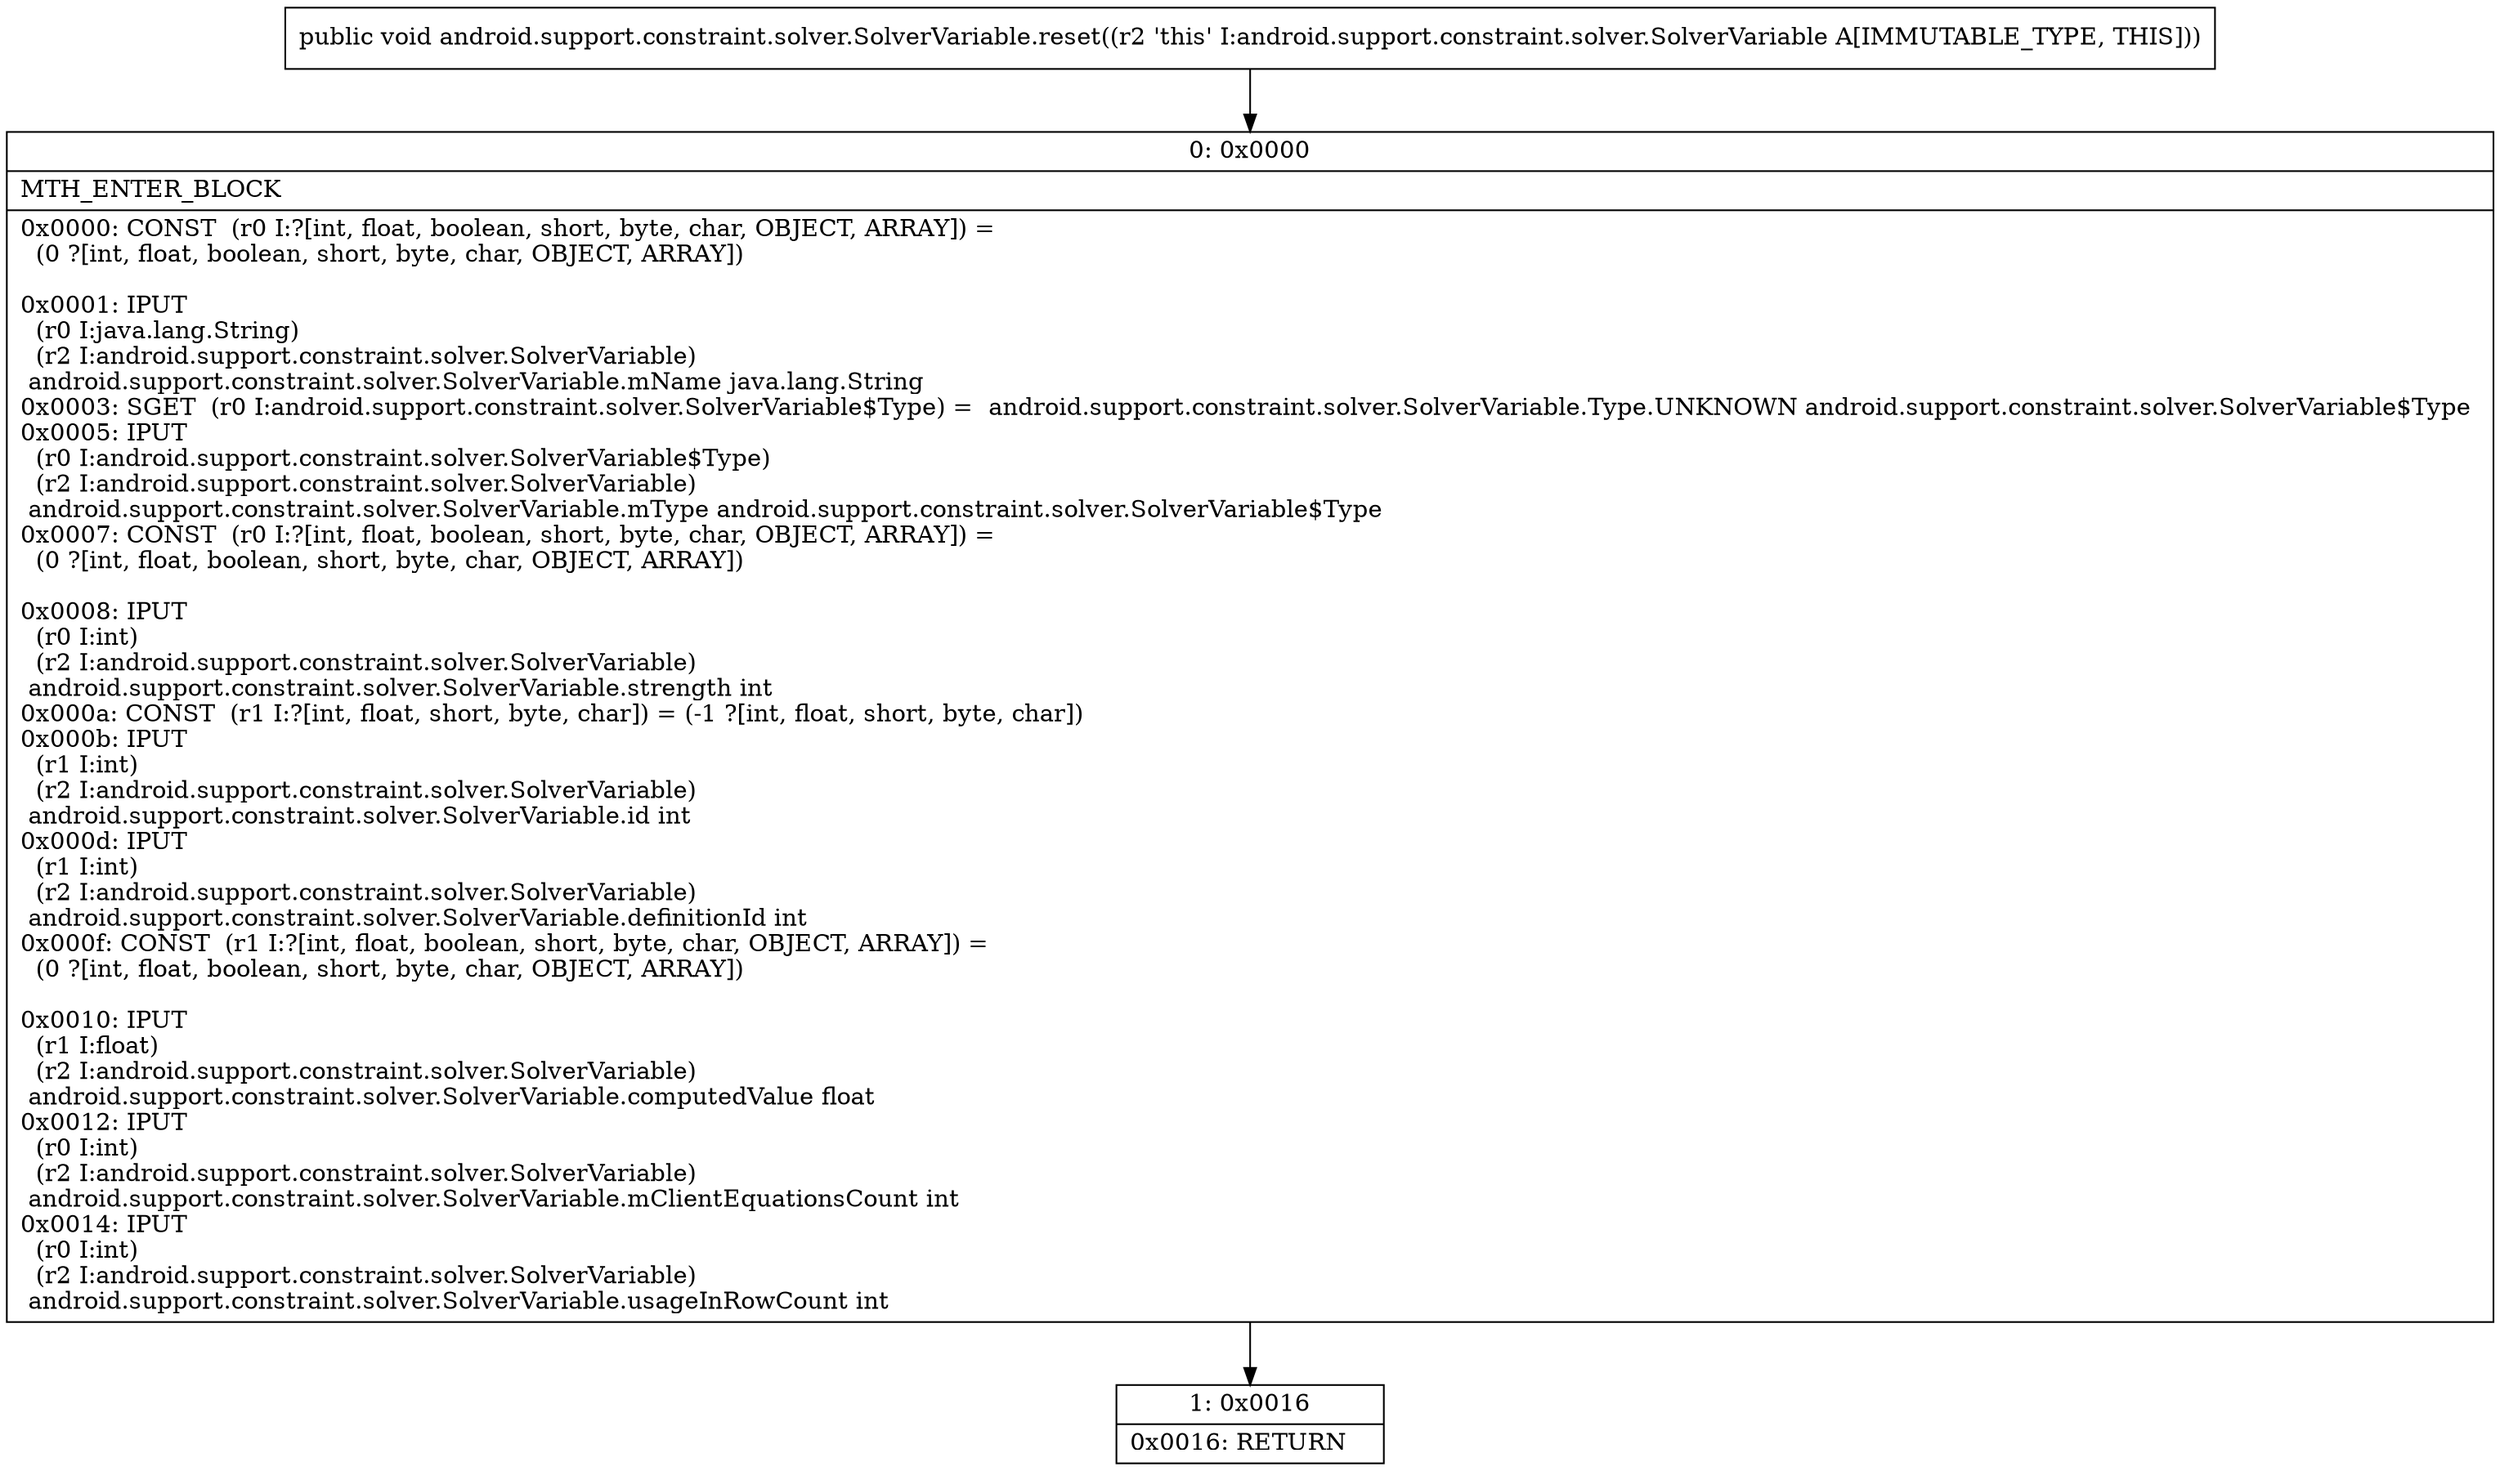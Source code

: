 digraph "CFG forandroid.support.constraint.solver.SolverVariable.reset()V" {
Node_0 [shape=record,label="{0\:\ 0x0000|MTH_ENTER_BLOCK\l|0x0000: CONST  (r0 I:?[int, float, boolean, short, byte, char, OBJECT, ARRAY]) = \l  (0 ?[int, float, boolean, short, byte, char, OBJECT, ARRAY])\l \l0x0001: IPUT  \l  (r0 I:java.lang.String)\l  (r2 I:android.support.constraint.solver.SolverVariable)\l android.support.constraint.solver.SolverVariable.mName java.lang.String \l0x0003: SGET  (r0 I:android.support.constraint.solver.SolverVariable$Type) =  android.support.constraint.solver.SolverVariable.Type.UNKNOWN android.support.constraint.solver.SolverVariable$Type \l0x0005: IPUT  \l  (r0 I:android.support.constraint.solver.SolverVariable$Type)\l  (r2 I:android.support.constraint.solver.SolverVariable)\l android.support.constraint.solver.SolverVariable.mType android.support.constraint.solver.SolverVariable$Type \l0x0007: CONST  (r0 I:?[int, float, boolean, short, byte, char, OBJECT, ARRAY]) = \l  (0 ?[int, float, boolean, short, byte, char, OBJECT, ARRAY])\l \l0x0008: IPUT  \l  (r0 I:int)\l  (r2 I:android.support.constraint.solver.SolverVariable)\l android.support.constraint.solver.SolverVariable.strength int \l0x000a: CONST  (r1 I:?[int, float, short, byte, char]) = (\-1 ?[int, float, short, byte, char]) \l0x000b: IPUT  \l  (r1 I:int)\l  (r2 I:android.support.constraint.solver.SolverVariable)\l android.support.constraint.solver.SolverVariable.id int \l0x000d: IPUT  \l  (r1 I:int)\l  (r2 I:android.support.constraint.solver.SolverVariable)\l android.support.constraint.solver.SolverVariable.definitionId int \l0x000f: CONST  (r1 I:?[int, float, boolean, short, byte, char, OBJECT, ARRAY]) = \l  (0 ?[int, float, boolean, short, byte, char, OBJECT, ARRAY])\l \l0x0010: IPUT  \l  (r1 I:float)\l  (r2 I:android.support.constraint.solver.SolverVariable)\l android.support.constraint.solver.SolverVariable.computedValue float \l0x0012: IPUT  \l  (r0 I:int)\l  (r2 I:android.support.constraint.solver.SolverVariable)\l android.support.constraint.solver.SolverVariable.mClientEquationsCount int \l0x0014: IPUT  \l  (r0 I:int)\l  (r2 I:android.support.constraint.solver.SolverVariable)\l android.support.constraint.solver.SolverVariable.usageInRowCount int \l}"];
Node_1 [shape=record,label="{1\:\ 0x0016|0x0016: RETURN   \l}"];
MethodNode[shape=record,label="{public void android.support.constraint.solver.SolverVariable.reset((r2 'this' I:android.support.constraint.solver.SolverVariable A[IMMUTABLE_TYPE, THIS])) }"];
MethodNode -> Node_0;
Node_0 -> Node_1;
}

